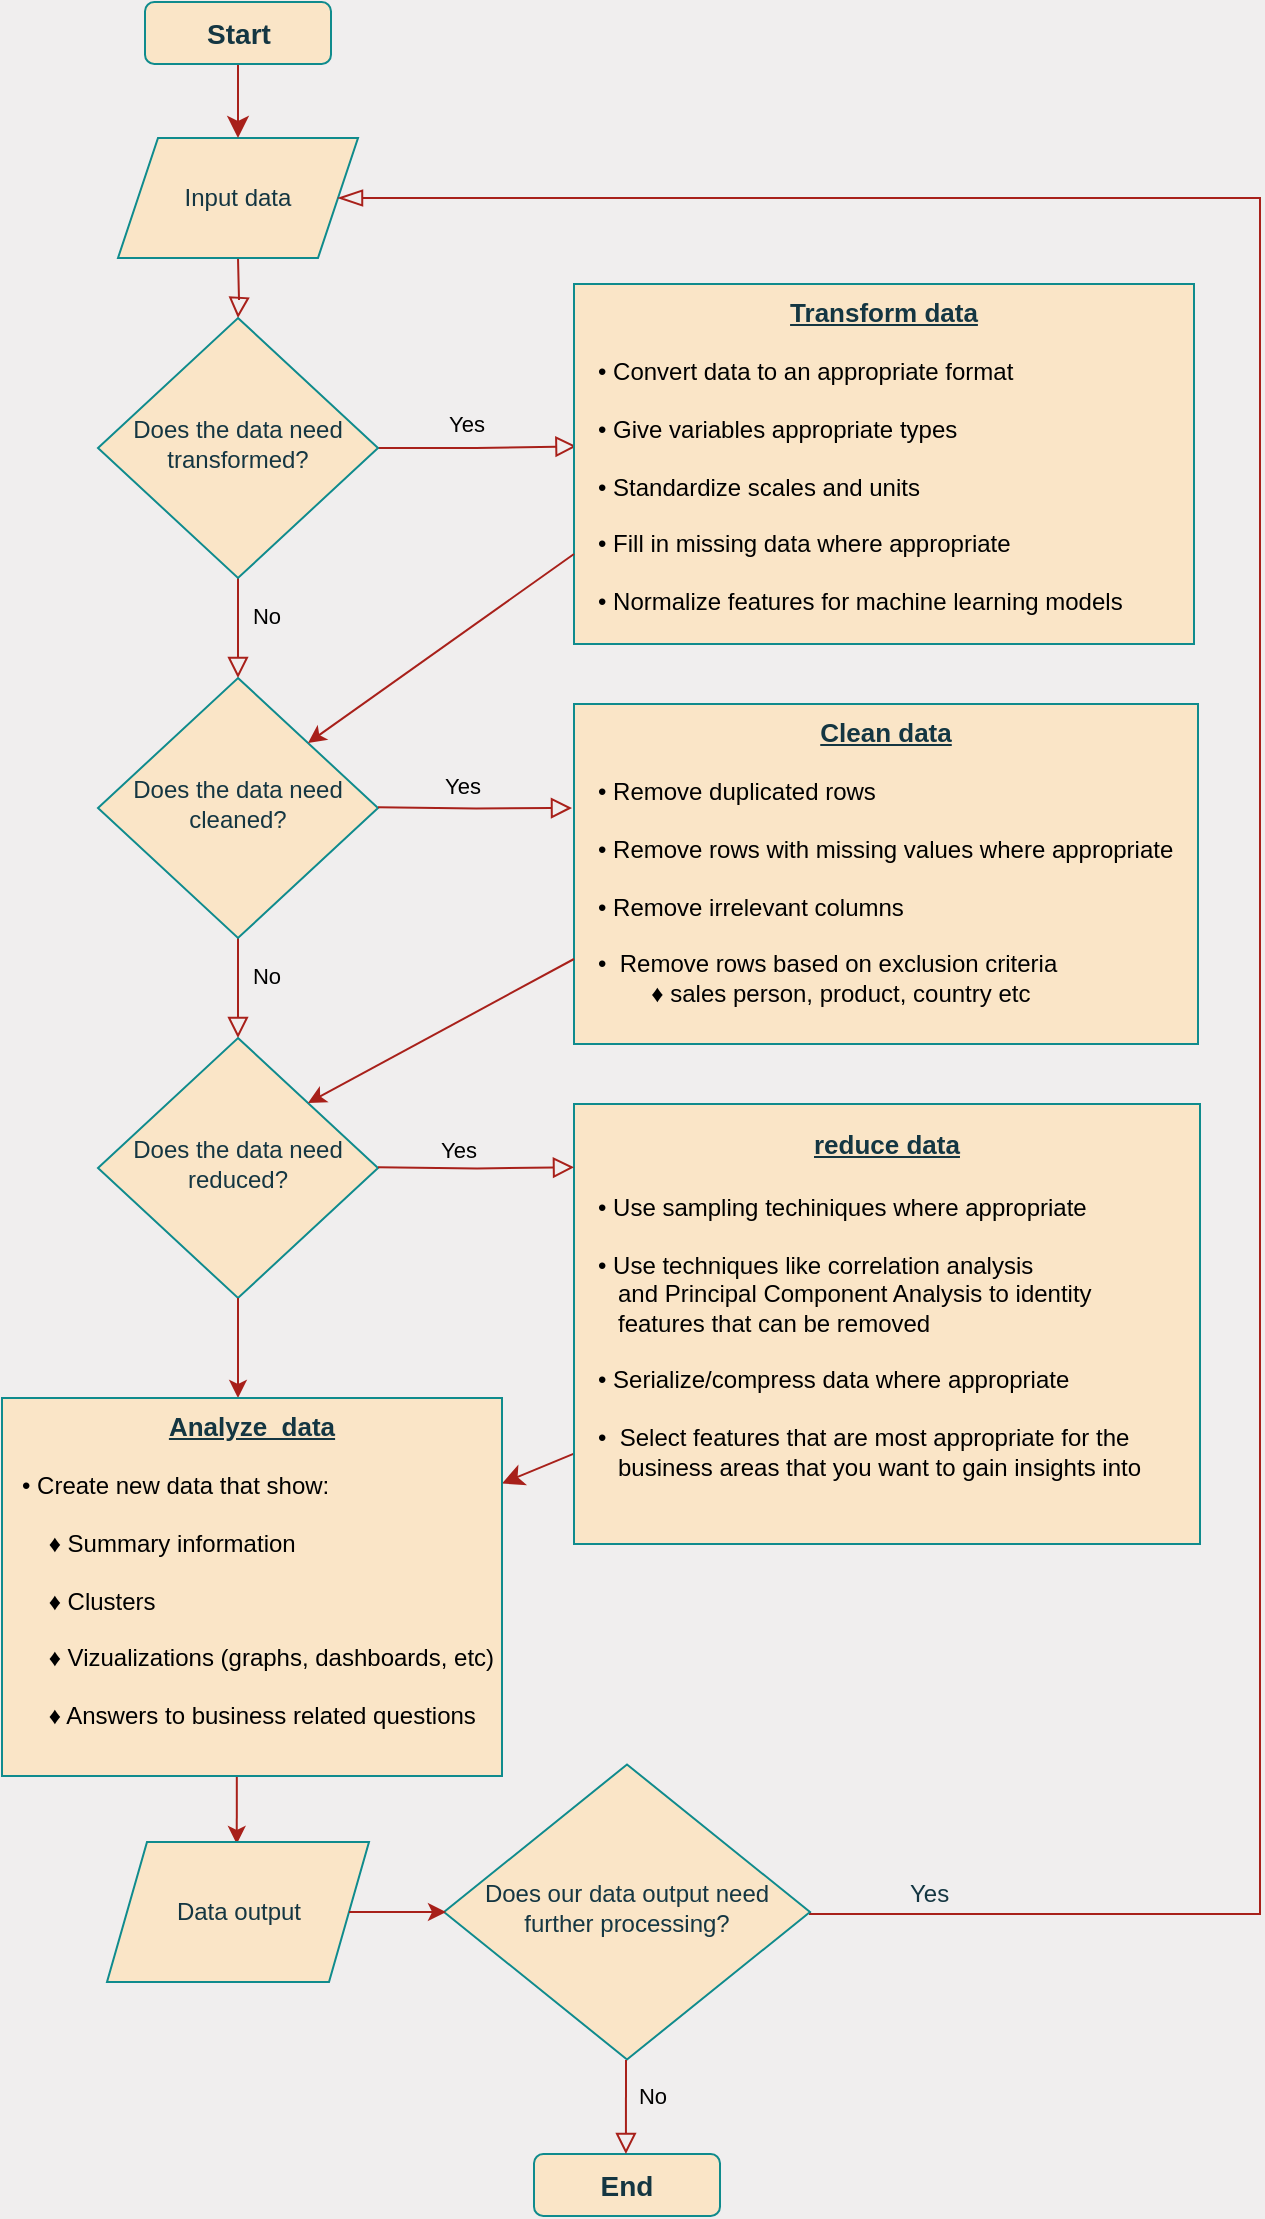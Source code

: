 <mxfile version="24.8.3">
  <diagram id="C5RBs43oDa-KdzZeNtuy" name="Page-1">
    <mxGraphModel dx="1481" dy="829" grid="0" gridSize="10" guides="1" tooltips="1" connect="1" arrows="1" fold="1" page="1" pageScale="1" pageWidth="827" pageHeight="1169" background="#F0EEEE" math="0" shadow="0">
      <root>
        <mxCell id="WIyWlLk6GJQsqaUBKTNV-0" />
        <mxCell id="WIyWlLk6GJQsqaUBKTNV-1" parent="WIyWlLk6GJQsqaUBKTNV-0" />
        <mxCell id="WIyWlLk6GJQsqaUBKTNV-2" value="" style="rounded=0;html=1;jettySize=auto;orthogonalLoop=1;fontSize=11;endArrow=block;endFill=0;endSize=8;strokeWidth=1;shadow=0;labelBackgroundColor=none;edgeStyle=orthogonalEdgeStyle;strokeColor=#A8201A;fontColor=default;" parent="WIyWlLk6GJQsqaUBKTNV-1" target="WIyWlLk6GJQsqaUBKTNV-6" edge="1">
          <mxGeometry relative="1" as="geometry">
            <mxPoint x="189" y="162" as="sourcePoint" />
          </mxGeometry>
        </mxCell>
        <mxCell id="WIyWlLk6GJQsqaUBKTNV-4" value="No" style="rounded=0;html=1;jettySize=auto;orthogonalLoop=1;fontSize=11;endArrow=block;endFill=0;endSize=8;strokeWidth=1;shadow=0;labelBackgroundColor=none;edgeStyle=orthogonalEdgeStyle;strokeColor=#A8201A;fontColor=default;entryX=0.5;entryY=0;entryDx=0;entryDy=0;" parent="WIyWlLk6GJQsqaUBKTNV-1" source="WIyWlLk6GJQsqaUBKTNV-6" target="TZ29FF8xOcTStTQaKNd6-0" edge="1">
          <mxGeometry x="-0.24" y="14" relative="1" as="geometry">
            <mxPoint as="offset" />
            <mxPoint x="189" y="376" as="targetPoint" />
          </mxGeometry>
        </mxCell>
        <mxCell id="WIyWlLk6GJQsqaUBKTNV-5" value="Yes" style="edgeStyle=orthogonalEdgeStyle;rounded=0;html=1;jettySize=auto;orthogonalLoop=1;fontSize=11;endArrow=block;endFill=0;endSize=8;strokeWidth=1;shadow=0;labelBackgroundColor=none;strokeColor=#A8201A;fontColor=default;entryX=0.004;entryY=0.451;entryDx=0;entryDy=0;entryPerimeter=0;" parent="WIyWlLk6GJQsqaUBKTNV-1" source="WIyWlLk6GJQsqaUBKTNV-6" edge="1" target="TZ29FF8xOcTStTQaKNd6-4">
          <mxGeometry x="-0.121" y="12" relative="1" as="geometry">
            <mxPoint as="offset" />
            <mxPoint x="349" y="257" as="targetPoint" />
          </mxGeometry>
        </mxCell>
        <mxCell id="WIyWlLk6GJQsqaUBKTNV-6" value="Does the data need transformed?" style="rhombus;whiteSpace=wrap;html=1;shadow=0;fontFamily=Helvetica;fontSize=12;align=center;strokeWidth=1;spacing=6;spacingTop=-4;labelBackgroundColor=none;fillColor=#FAE5C7;strokeColor=#0F8B8D;fontColor=#143642;" parent="WIyWlLk6GJQsqaUBKTNV-1" vertex="1">
          <mxGeometry x="119" y="192" width="140" height="130" as="geometry" />
        </mxCell>
        <mxCell id="WIyWlLk6GJQsqaUBKTNV-8" value="No" style="rounded=0;html=1;jettySize=auto;orthogonalLoop=1;fontSize=11;endArrow=block;endFill=0;endSize=8;strokeWidth=1;shadow=0;labelBackgroundColor=none;edgeStyle=orthogonalEdgeStyle;strokeColor=#A8201A;fontColor=default;" parent="WIyWlLk6GJQsqaUBKTNV-1" source="TZ29FF8xOcTStTQaKNd6-0" edge="1">
          <mxGeometry x="-0.247" y="14" relative="1" as="geometry">
            <mxPoint as="offset" />
            <mxPoint x="189" y="456" as="sourcePoint" />
            <mxPoint x="189" y="552" as="targetPoint" />
          </mxGeometry>
        </mxCell>
        <mxCell id="KbSVwYgE71Qf3zuXXJ_C-0" value="Input data" style="shape=parallelogram;perimeter=parallelogramPerimeter;whiteSpace=wrap;html=1;fixedSize=1;labelBackgroundColor=none;fillColor=#FAE5C7;strokeColor=#0F8B8D;fontColor=#143642;" parent="WIyWlLk6GJQsqaUBKTNV-1" vertex="1">
          <mxGeometry x="129" y="102" width="120" height="60" as="geometry" />
        </mxCell>
        <mxCell id="TZ29FF8xOcTStTQaKNd6-0" value="Does the data need cleaned?" style="rhombus;whiteSpace=wrap;html=1;shadow=0;fontFamily=Helvetica;fontSize=12;align=center;strokeWidth=1;spacing=6;spacingTop=-4;labelBackgroundColor=none;fillColor=#FAE5C7;strokeColor=#0F8B8D;fontColor=#143642;" parent="WIyWlLk6GJQsqaUBKTNV-1" vertex="1">
          <mxGeometry x="119" y="372" width="140" height="130" as="geometry" />
        </mxCell>
        <mxCell id="TZ29FF8xOcTStTQaKNd6-2" value="Does the data need reduced?" style="rhombus;whiteSpace=wrap;html=1;shadow=0;fontFamily=Helvetica;fontSize=12;align=center;strokeWidth=1;spacing=6;spacingTop=-4;labelBackgroundColor=none;fillColor=#FAE5C7;strokeColor=#0F8B8D;fontColor=#143642;" parent="WIyWlLk6GJQsqaUBKTNV-1" vertex="1">
          <mxGeometry x="119" y="552" width="140" height="130" as="geometry" />
        </mxCell>
        <mxCell id="TZ29FF8xOcTStTQaKNd6-3" value="Clean data&lt;div&gt;&lt;br&gt;&lt;/div&gt;&lt;div style=&quot;text-align: left;&quot;&gt;&lt;br&gt;&lt;/div&gt;" style="rounded=0;whiteSpace=wrap;html=1;strokeColor=#0F8B8D;fontColor=#143642;fillColor=#FAE5C7;align=center;verticalAlign=top;fontStyle=5;fontSize=13;" parent="WIyWlLk6GJQsqaUBKTNV-1" vertex="1">
          <mxGeometry x="357" y="385" width="312" height="170" as="geometry" />
        </mxCell>
        <mxCell id="TZ29FF8xOcTStTQaKNd6-4" value="Transform data&lt;div&gt;&lt;br&gt;&lt;/div&gt;&lt;div&gt;&lt;br&gt;&lt;/div&gt;&lt;div style=&quot;text-align: left;&quot;&gt;&lt;br&gt;&lt;/div&gt;" style="rounded=0;whiteSpace=wrap;html=1;strokeColor=#0F8B8D;fontColor=#143642;fillColor=#FAE5C7;fontStyle=5;fontSize=13;verticalAlign=top;" parent="WIyWlLk6GJQsqaUBKTNV-1" vertex="1">
          <mxGeometry x="357" y="175" width="310" height="180" as="geometry" />
        </mxCell>
        <mxCell id="TZ29FF8xOcTStTQaKNd6-5" value="Yes" style="edgeStyle=orthogonalEdgeStyle;rounded=0;html=1;jettySize=auto;orthogonalLoop=1;fontSize=11;endArrow=block;endFill=0;endSize=8;strokeWidth=1;shadow=0;labelBackgroundColor=none;strokeColor=#A8201A;fontColor=default;" parent="WIyWlLk6GJQsqaUBKTNV-1" edge="1">
          <mxGeometry x="-0.138" y="11" relative="1" as="geometry">
            <mxPoint as="offset" />
            <mxPoint x="259" y="436.66" as="sourcePoint" />
            <mxPoint x="356" y="437" as="targetPoint" />
          </mxGeometry>
        </mxCell>
        <mxCell id="eC1abkSf_XT489UFKqMr-19" value="" style="edgeStyle=none;curved=1;rounded=0;orthogonalLoop=1;jettySize=auto;html=1;strokeColor=#A8201A;fontSize=12;fontColor=#143642;startSize=8;endSize=8;fillColor=#FAE5C7;" edge="1" parent="WIyWlLk6GJQsqaUBKTNV-1" source="TZ29FF8xOcTStTQaKNd6-6" target="eC1abkSf_XT489UFKqMr-3">
          <mxGeometry relative="1" as="geometry" />
        </mxCell>
        <mxCell id="TZ29FF8xOcTStTQaKNd6-6" value="&lt;p style=&quot;line-height: 41%;&quot;&gt;&lt;font style=&quot;font-size: 13px;&quot;&gt;&lt;u&gt;&lt;b&gt;reduce data&lt;/b&gt;&lt;/u&gt;&lt;/font&gt;&lt;/p&gt;" style="rounded=0;whiteSpace=wrap;html=1;strokeColor=#0F8B8D;fontColor=#143642;fillColor=#FAE5C7;align=center;verticalAlign=top;" parent="WIyWlLk6GJQsqaUBKTNV-1" vertex="1">
          <mxGeometry x="357" y="585" width="313" height="220" as="geometry" />
        </mxCell>
        <mxCell id="TZ29FF8xOcTStTQaKNd6-7" value="Yes" style="edgeStyle=orthogonalEdgeStyle;rounded=0;html=1;jettySize=auto;orthogonalLoop=1;fontSize=11;endArrow=block;endFill=0;endSize=8;strokeWidth=1;shadow=0;labelBackgroundColor=none;strokeColor=#A8201A;fontColor=default;entryX=0;entryY=0.144;entryDx=0;entryDy=0;entryPerimeter=0;" parent="WIyWlLk6GJQsqaUBKTNV-1" edge="1" target="TZ29FF8xOcTStTQaKNd6-6">
          <mxGeometry x="-0.19" y="9" relative="1" as="geometry">
            <mxPoint as="offset" />
            <mxPoint x="259" y="616.66" as="sourcePoint" />
            <mxPoint x="329" y="616.66" as="targetPoint" />
          </mxGeometry>
        </mxCell>
        <mxCell id="TZ29FF8xOcTStTQaKNd6-8" value="" style="endArrow=classic;html=1;rounded=0;strokeColor=#A8201A;fontColor=#143642;fillColor=#FAE5C7;exitX=0.5;exitY=1;exitDx=0;exitDy=0;" parent="WIyWlLk6GJQsqaUBKTNV-1" source="TZ29FF8xOcTStTQaKNd6-2" edge="1">
          <mxGeometry width="50" height="50" relative="1" as="geometry">
            <mxPoint x="179" y="712" as="sourcePoint" />
            <mxPoint x="189" y="732" as="targetPoint" />
          </mxGeometry>
        </mxCell>
        <mxCell id="TZ29FF8xOcTStTQaKNd6-10" value="" style="endArrow=classic;html=1;rounded=0;strokeColor=#A8201A;fontColor=#143642;fillColor=#FAE5C7;" parent="WIyWlLk6GJQsqaUBKTNV-1" edge="1">
          <mxGeometry width="50" height="50" relative="1" as="geometry">
            <mxPoint x="188.41" y="921" as="sourcePoint" />
            <mxPoint x="188.38" y="955" as="targetPoint" />
          </mxGeometry>
        </mxCell>
        <mxCell id="TZ29FF8xOcTStTQaKNd6-33" style="edgeStyle=orthogonalEdgeStyle;rounded=0;orthogonalLoop=1;jettySize=auto;html=1;strokeColor=#A8201A;fontColor=#143642;fillColor=#FAE5C7;endArrow=none;endFill=0;exitX=1;exitY=0.5;exitDx=0;exitDy=0;" parent="WIyWlLk6GJQsqaUBKTNV-1" source="eC1abkSf_XT489UFKqMr-10" edge="1">
          <mxGeometry relative="1" as="geometry">
            <mxPoint x="630" y="132" as="targetPoint" />
            <Array as="points">
              <mxPoint x="475" y="990" />
              <mxPoint x="700" y="990" />
              <mxPoint x="700" y="132" />
            </Array>
            <mxPoint x="476" y="990" as="sourcePoint" />
          </mxGeometry>
        </mxCell>
        <mxCell id="TZ29FF8xOcTStTQaKNd6-15" value="Data output" style="shape=parallelogram;perimeter=parallelogramPerimeter;whiteSpace=wrap;html=1;fixedSize=1;labelBackgroundColor=none;fillColor=#FAE5C7;strokeColor=#0F8B8D;fontColor=#143642;" parent="WIyWlLk6GJQsqaUBKTNV-1" vertex="1">
          <mxGeometry x="123.5" y="954" width="131" height="70" as="geometry" />
        </mxCell>
        <mxCell id="TZ29FF8xOcTStTQaKNd6-21" value="" style="endArrow=classic;html=1;rounded=0;strokeColor=#A8201A;fontColor=#143642;fillColor=#FAE5C7;exitX=0;exitY=0.75;exitDx=0;exitDy=0;entryX=1;entryY=0;entryDx=0;entryDy=0;" parent="WIyWlLk6GJQsqaUBKTNV-1" source="TZ29FF8xOcTStTQaKNd6-4" target="TZ29FF8xOcTStTQaKNd6-0" edge="1">
          <mxGeometry width="50" height="50" relative="1" as="geometry">
            <mxPoint x="450" y="392" as="sourcePoint" />
            <mxPoint x="500" y="342" as="targetPoint" />
          </mxGeometry>
        </mxCell>
        <mxCell id="TZ29FF8xOcTStTQaKNd6-22" value="" style="endArrow=classic;html=1;rounded=0;strokeColor=#A8201A;fontColor=#143642;fillColor=#FAE5C7;exitX=0;exitY=0.75;exitDx=0;exitDy=0;entryX=1;entryY=0;entryDx=0;entryDy=0;" parent="WIyWlLk6GJQsqaUBKTNV-1" source="TZ29FF8xOcTStTQaKNd6-3" target="TZ29FF8xOcTStTQaKNd6-2" edge="1">
          <mxGeometry width="50" height="50" relative="1" as="geometry">
            <mxPoint x="390" y="492" as="sourcePoint" />
            <mxPoint x="231" y="586" as="targetPoint" />
          </mxGeometry>
        </mxCell>
        <mxCell id="TZ29FF8xOcTStTQaKNd6-34" value="" style="endArrow=blockThin;html=1;rounded=0;strokeColor=#A8201A;fontColor=#143642;fillColor=#FAE5C7;entryX=1;entryY=0.5;entryDx=0;entryDy=0;curved=0;endFill=0;endSize=10;" parent="WIyWlLk6GJQsqaUBKTNV-1" target="KbSVwYgE71Qf3zuXXJ_C-0" edge="1">
          <mxGeometry width="50" height="50" relative="1" as="geometry">
            <mxPoint x="630" y="132" as="sourcePoint" />
            <mxPoint x="505" y="112" as="targetPoint" />
          </mxGeometry>
        </mxCell>
        <mxCell id="eC1abkSf_XT489UFKqMr-0" value="&lt;div&gt;• Convert data to an appropriate format&lt;/div&gt;&lt;div&gt;&lt;br&gt;&lt;/div&gt;• Give variables appropriate types&lt;div&gt;&lt;br&gt;&lt;/div&gt;&lt;div&gt;•&amp;nbsp;&lt;span style=&quot;background-color: initial;&quot;&gt;Standardize scales and units&lt;/span&gt;&lt;/div&gt;&lt;div&gt;&lt;span style=&quot;background-color: initial;&quot;&gt;&lt;br&gt;&lt;/span&gt;&lt;/div&gt;&lt;div&gt;&lt;span style=&quot;background-color: initial;&quot;&gt;• Fill in missing data where appropriate&lt;/span&gt;&lt;/div&gt;&lt;div&gt;&lt;span style=&quot;background-color: initial;&quot;&gt;&lt;br&gt;&lt;/span&gt;&lt;/div&gt;&lt;div&gt;• Normalize features for machine learning models&lt;/div&gt;&lt;div&gt;&lt;br&gt;&lt;/div&gt;" style="text;html=1;align=left;verticalAlign=top;whiteSpace=wrap;rounded=0;fontSize=12;" vertex="1" parent="WIyWlLk6GJQsqaUBKTNV-1">
          <mxGeometry x="367" y="205" width="271" height="143" as="geometry" />
        </mxCell>
        <mxCell id="eC1abkSf_XT489UFKqMr-2" value="&lt;div&gt;• Remove duplicated rows&amp;nbsp;&lt;/div&gt;&lt;div&gt;&lt;br&gt;&lt;/div&gt;• Remove rows with missing values where appropriate&amp;nbsp;&lt;div&gt;&lt;br&gt;&lt;/div&gt;&lt;div&gt;• Remove irrelevant columns&lt;/div&gt;&lt;div&gt;&lt;span style=&quot;background-color: initial;&quot;&gt;&lt;br&gt;&lt;/span&gt;&lt;/div&gt;&lt;div&gt;•&amp;nbsp; Remove rows based on exclusion criteria&lt;/div&gt;&lt;div&gt;&lt;span style=&quot;white-space: pre;&quot;&gt;&#x9;&lt;/span&gt;♦ sales person, product, country etc&lt;br&gt;&lt;/div&gt;&lt;div&gt;&lt;br&gt;&lt;/div&gt;" style="text;html=1;align=left;verticalAlign=top;whiteSpace=wrap;rounded=0;fontSize=12;" vertex="1" parent="WIyWlLk6GJQsqaUBKTNV-1">
          <mxGeometry x="367" y="415" width="298" height="130" as="geometry" />
        </mxCell>
        <mxCell id="eC1abkSf_XT489UFKqMr-5" value="" style="group" vertex="1" connectable="0" parent="WIyWlLk6GJQsqaUBKTNV-1">
          <mxGeometry x="71" y="732" width="257" height="189" as="geometry" />
        </mxCell>
        <mxCell id="eC1abkSf_XT489UFKqMr-3" value="&lt;div style=&quot;text-align: left;&quot;&gt;Analyze&amp;nbsp; data&lt;/div&gt;" style="rounded=0;whiteSpace=wrap;html=1;strokeColor=#0F8B8D;fontColor=#143642;fillColor=#FAE5C7;fontStyle=5;fontSize=13;verticalAlign=top;" vertex="1" parent="eC1abkSf_XT489UFKqMr-5">
          <mxGeometry width="250" height="189" as="geometry" />
        </mxCell>
        <mxCell id="eC1abkSf_XT489UFKqMr-4" value="&lt;div&gt;• Create new data that show:&lt;/div&gt;&lt;div&gt;&lt;span style=&quot;background-color: initial;&quot;&gt;&lt;br&gt;&lt;/span&gt;&lt;/div&gt;&lt;div&gt;&lt;span style=&quot;background-color: initial;&quot;&gt;&amp;nbsp; &amp;nbsp; ♦ Summary information&lt;/span&gt;&lt;br&gt;&lt;/div&gt;&lt;div&gt;&lt;br&gt;&lt;/div&gt;&amp;nbsp; &amp;nbsp; ♦ Clusters&lt;div&gt;&lt;br&gt;&lt;/div&gt;&lt;div&gt;&amp;nbsp; &amp;nbsp; ♦ Vizualizations (graphs, dashboards, etc)&lt;/div&gt;&lt;div&gt;&lt;span style=&quot;background-color: initial;&quot;&gt;&lt;br&gt;&lt;/span&gt;&lt;/div&gt;&lt;div&gt;&lt;span style=&quot;background-color: initial;&quot;&gt;&amp;nbsp; &amp;nbsp; ♦ Answers to business related questions&lt;/span&gt;&lt;/div&gt;&lt;div&gt;&lt;span style=&quot;background-color: initial;&quot;&gt;&lt;br&gt;&lt;/span&gt;&lt;/div&gt;&lt;div&gt;&lt;br&gt;&lt;/div&gt;&lt;div&gt;&lt;br&gt;&lt;/div&gt;" style="text;html=1;align=left;verticalAlign=top;whiteSpace=wrap;rounded=0;fontSize=12;" vertex="1" parent="eC1abkSf_XT489UFKqMr-5">
          <mxGeometry x="8.14" y="30.453" width="248.86" height="137.251" as="geometry" />
        </mxCell>
        <mxCell id="eC1abkSf_XT489UFKqMr-8" value="&lt;div&gt;• Use sampling techiniques where appropriate&lt;/div&gt;&lt;div&gt;&lt;br&gt;&lt;/div&gt;• Use techniques like correlation analysis&lt;div&gt;&amp;nbsp; &amp;nbsp;and Principal Component Analysis to identity&lt;div&gt;&amp;nbsp; &amp;nbsp;features that can be removed&amp;nbsp;&lt;div&gt;&lt;br&gt;&lt;/div&gt;&lt;div&gt;• Serialize/compress data where appropriate&lt;/div&gt;&lt;div&gt;&lt;span style=&quot;background-color: initial;&quot;&gt;&lt;br&gt;&lt;/span&gt;&lt;/div&gt;&lt;div&gt;•&amp;nbsp; Select features that are most appropriate for the&lt;/div&gt;&lt;div&gt;&amp;nbsp; &amp;nbsp;business areas that you want to gain insights into&lt;/div&gt;&lt;div&gt;&lt;br&gt;&lt;/div&gt;&lt;/div&gt;&lt;/div&gt;" style="text;html=1;align=left;verticalAlign=top;whiteSpace=wrap;rounded=0;fontSize=12;" vertex="1" parent="WIyWlLk6GJQsqaUBKTNV-1">
          <mxGeometry x="367" y="623" width="298" height="164" as="geometry" />
        </mxCell>
        <mxCell id="eC1abkSf_XT489UFKqMr-10" value="Does our data output need further processing?" style="rhombus;whiteSpace=wrap;html=1;shadow=0;fontFamily=Helvetica;fontSize=12;align=center;strokeWidth=1;spacing=6;spacingTop=-4;labelBackgroundColor=none;fillColor=#FAE5C7;strokeColor=#0F8B8D;fontColor=#143642;" vertex="1" parent="WIyWlLk6GJQsqaUBKTNV-1">
          <mxGeometry x="292" y="915.25" width="183" height="147.5" as="geometry" />
        </mxCell>
        <mxCell id="eC1abkSf_XT489UFKqMr-12" value="" style="endArrow=classic;html=1;rounded=0;strokeColor=#A8201A;fontColor=#143642;fillColor=#FAE5C7;exitX=1;exitY=0.5;exitDx=0;exitDy=0;entryX=0;entryY=0.5;entryDx=0;entryDy=0;" edge="1" parent="WIyWlLk6GJQsqaUBKTNV-1" source="TZ29FF8xOcTStTQaKNd6-15">
          <mxGeometry width="50" height="50" relative="1" as="geometry">
            <mxPoint x="241" y="1042" as="sourcePoint" />
            <mxPoint x="293" y="989" as="targetPoint" />
          </mxGeometry>
        </mxCell>
        <mxCell id="eC1abkSf_XT489UFKqMr-18" style="edgeStyle=none;curved=1;rounded=0;orthogonalLoop=1;jettySize=auto;html=1;exitX=0.5;exitY=1;exitDx=0;exitDy=0;strokeColor=#A8201A;fontSize=12;fontColor=#143642;startSize=8;endSize=8;fillColor=#FAE5C7;entryX=0.5;entryY=0;entryDx=0;entryDy=0;" edge="1" parent="WIyWlLk6GJQsqaUBKTNV-1" source="eC1abkSf_XT489UFKqMr-15" target="KbSVwYgE71Qf3zuXXJ_C-0">
          <mxGeometry relative="1" as="geometry">
            <mxPoint x="224" y="24.778" as="targetPoint" />
          </mxGeometry>
        </mxCell>
        <mxCell id="eC1abkSf_XT489UFKqMr-15" value="&lt;b&gt;&lt;font style=&quot;font-size: 14px;&quot;&gt;Start&lt;/font&gt;&lt;/b&gt;" style="rounded=1;whiteSpace=wrap;html=1;strokeColor=#0F8B8D;fontColor=#143642;fillColor=#FAE5C7;" vertex="1" parent="WIyWlLk6GJQsqaUBKTNV-1">
          <mxGeometry x="142.5" y="34" width="93" height="31" as="geometry" />
        </mxCell>
        <mxCell id="eC1abkSf_XT489UFKqMr-22" value="Yes" style="text;whiteSpace=wrap;html=1;fontColor=#143642;" vertex="1" parent="WIyWlLk6GJQsqaUBKTNV-1">
          <mxGeometry x="523" y="966" width="48" height="36" as="geometry" />
        </mxCell>
        <mxCell id="eC1abkSf_XT489UFKqMr-25" value="&lt;b&gt;&lt;font style=&quot;font-size: 14px;&quot;&gt;End&lt;/font&gt;&lt;/b&gt;" style="rounded=1;whiteSpace=wrap;html=1;strokeColor=#0F8B8D;fontColor=#143642;fillColor=#FAE5C7;" vertex="1" parent="WIyWlLk6GJQsqaUBKTNV-1">
          <mxGeometry x="337" y="1110" width="93" height="31" as="geometry" />
        </mxCell>
        <mxCell id="eC1abkSf_XT489UFKqMr-27" value="No" style="rounded=0;html=1;jettySize=auto;orthogonalLoop=1;fontSize=11;endArrow=block;endFill=0;endSize=8;strokeWidth=1;shadow=0;labelBackgroundColor=none;edgeStyle=orthogonalEdgeStyle;strokeColor=#A8201A;fontColor=default;" edge="1" parent="WIyWlLk6GJQsqaUBKTNV-1">
          <mxGeometry x="-0.234" y="13" relative="1" as="geometry">
            <mxPoint as="offset" />
            <mxPoint x="383" y="1063" as="sourcePoint" />
            <mxPoint x="382.97" y="1110" as="targetPoint" />
          </mxGeometry>
        </mxCell>
      </root>
    </mxGraphModel>
  </diagram>
</mxfile>
